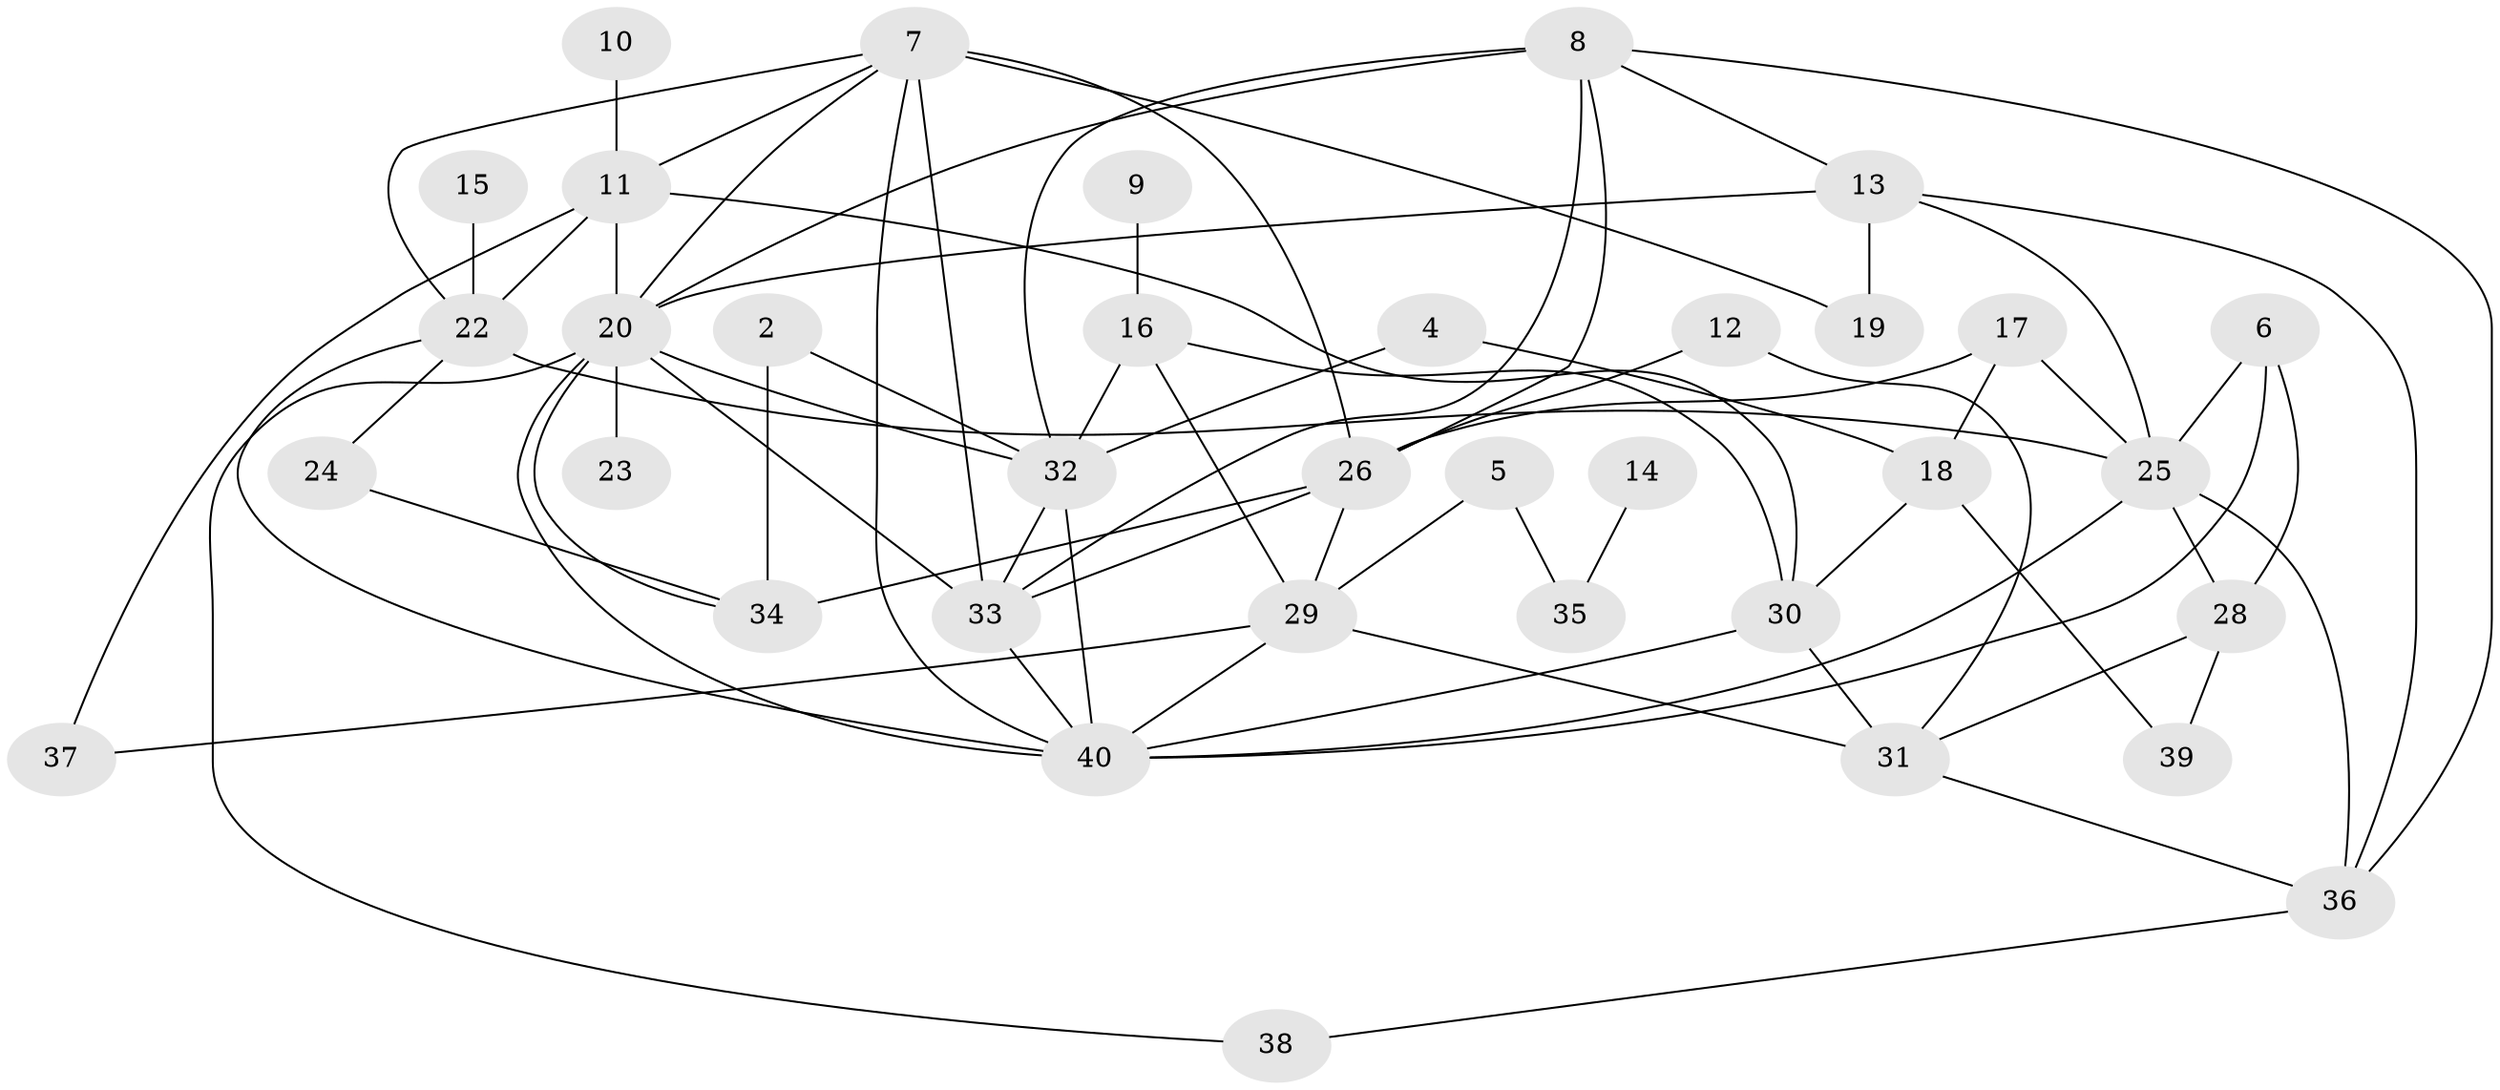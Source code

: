 // original degree distribution, {3: 0.35353535353535354, 1: 0.1111111111111111, 2: 0.23232323232323232, 6: 0.06060606060606061, 5: 0.0707070707070707, 4: 0.10101010101010101, 0: 0.04040404040404041, 7: 0.030303030303030304}
// Generated by graph-tools (version 1.1) at 2025/35/03/04/25 23:35:47]
// undirected, 36 vertices, 72 edges
graph export_dot {
  node [color=gray90,style=filled];
  2;
  4;
  5;
  6;
  7;
  8;
  9;
  10;
  11;
  12;
  13;
  14;
  15;
  16;
  17;
  18;
  19;
  20;
  22;
  23;
  24;
  25;
  26;
  28;
  29;
  30;
  31;
  32;
  33;
  34;
  35;
  36;
  37;
  38;
  39;
  40;
  2 -- 32 [weight=1.0];
  2 -- 34 [weight=1.0];
  4 -- 18 [weight=1.0];
  4 -- 32 [weight=1.0];
  5 -- 29 [weight=1.0];
  5 -- 35 [weight=1.0];
  6 -- 25 [weight=1.0];
  6 -- 28 [weight=1.0];
  6 -- 40 [weight=1.0];
  7 -- 11 [weight=1.0];
  7 -- 19 [weight=1.0];
  7 -- 20 [weight=1.0];
  7 -- 22 [weight=1.0];
  7 -- 26 [weight=1.0];
  7 -- 33 [weight=2.0];
  7 -- 40 [weight=1.0];
  8 -- 13 [weight=1.0];
  8 -- 20 [weight=1.0];
  8 -- 26 [weight=1.0];
  8 -- 32 [weight=1.0];
  8 -- 33 [weight=1.0];
  8 -- 36 [weight=1.0];
  9 -- 16 [weight=1.0];
  10 -- 11 [weight=1.0];
  11 -- 20 [weight=2.0];
  11 -- 22 [weight=2.0];
  11 -- 30 [weight=1.0];
  11 -- 37 [weight=2.0];
  12 -- 26 [weight=1.0];
  12 -- 31 [weight=1.0];
  13 -- 19 [weight=1.0];
  13 -- 20 [weight=1.0];
  13 -- 25 [weight=1.0];
  13 -- 36 [weight=1.0];
  14 -- 35 [weight=1.0];
  15 -- 22 [weight=1.0];
  16 -- 29 [weight=1.0];
  16 -- 30 [weight=1.0];
  16 -- 32 [weight=1.0];
  17 -- 18 [weight=1.0];
  17 -- 25 [weight=1.0];
  17 -- 26 [weight=1.0];
  18 -- 30 [weight=1.0];
  18 -- 39 [weight=1.0];
  20 -- 23 [weight=1.0];
  20 -- 32 [weight=1.0];
  20 -- 33 [weight=2.0];
  20 -- 34 [weight=1.0];
  20 -- 38 [weight=1.0];
  20 -- 40 [weight=3.0];
  22 -- 24 [weight=1.0];
  22 -- 25 [weight=1.0];
  22 -- 40 [weight=1.0];
  24 -- 34 [weight=1.0];
  25 -- 28 [weight=1.0];
  25 -- 36 [weight=2.0];
  25 -- 40 [weight=2.0];
  26 -- 29 [weight=1.0];
  26 -- 33 [weight=1.0];
  26 -- 34 [weight=2.0];
  28 -- 31 [weight=1.0];
  28 -- 39 [weight=1.0];
  29 -- 31 [weight=1.0];
  29 -- 37 [weight=1.0];
  29 -- 40 [weight=1.0];
  30 -- 31 [weight=1.0];
  30 -- 40 [weight=1.0];
  31 -- 36 [weight=1.0];
  32 -- 33 [weight=2.0];
  32 -- 40 [weight=2.0];
  33 -- 40 [weight=1.0];
  36 -- 38 [weight=1.0];
}
